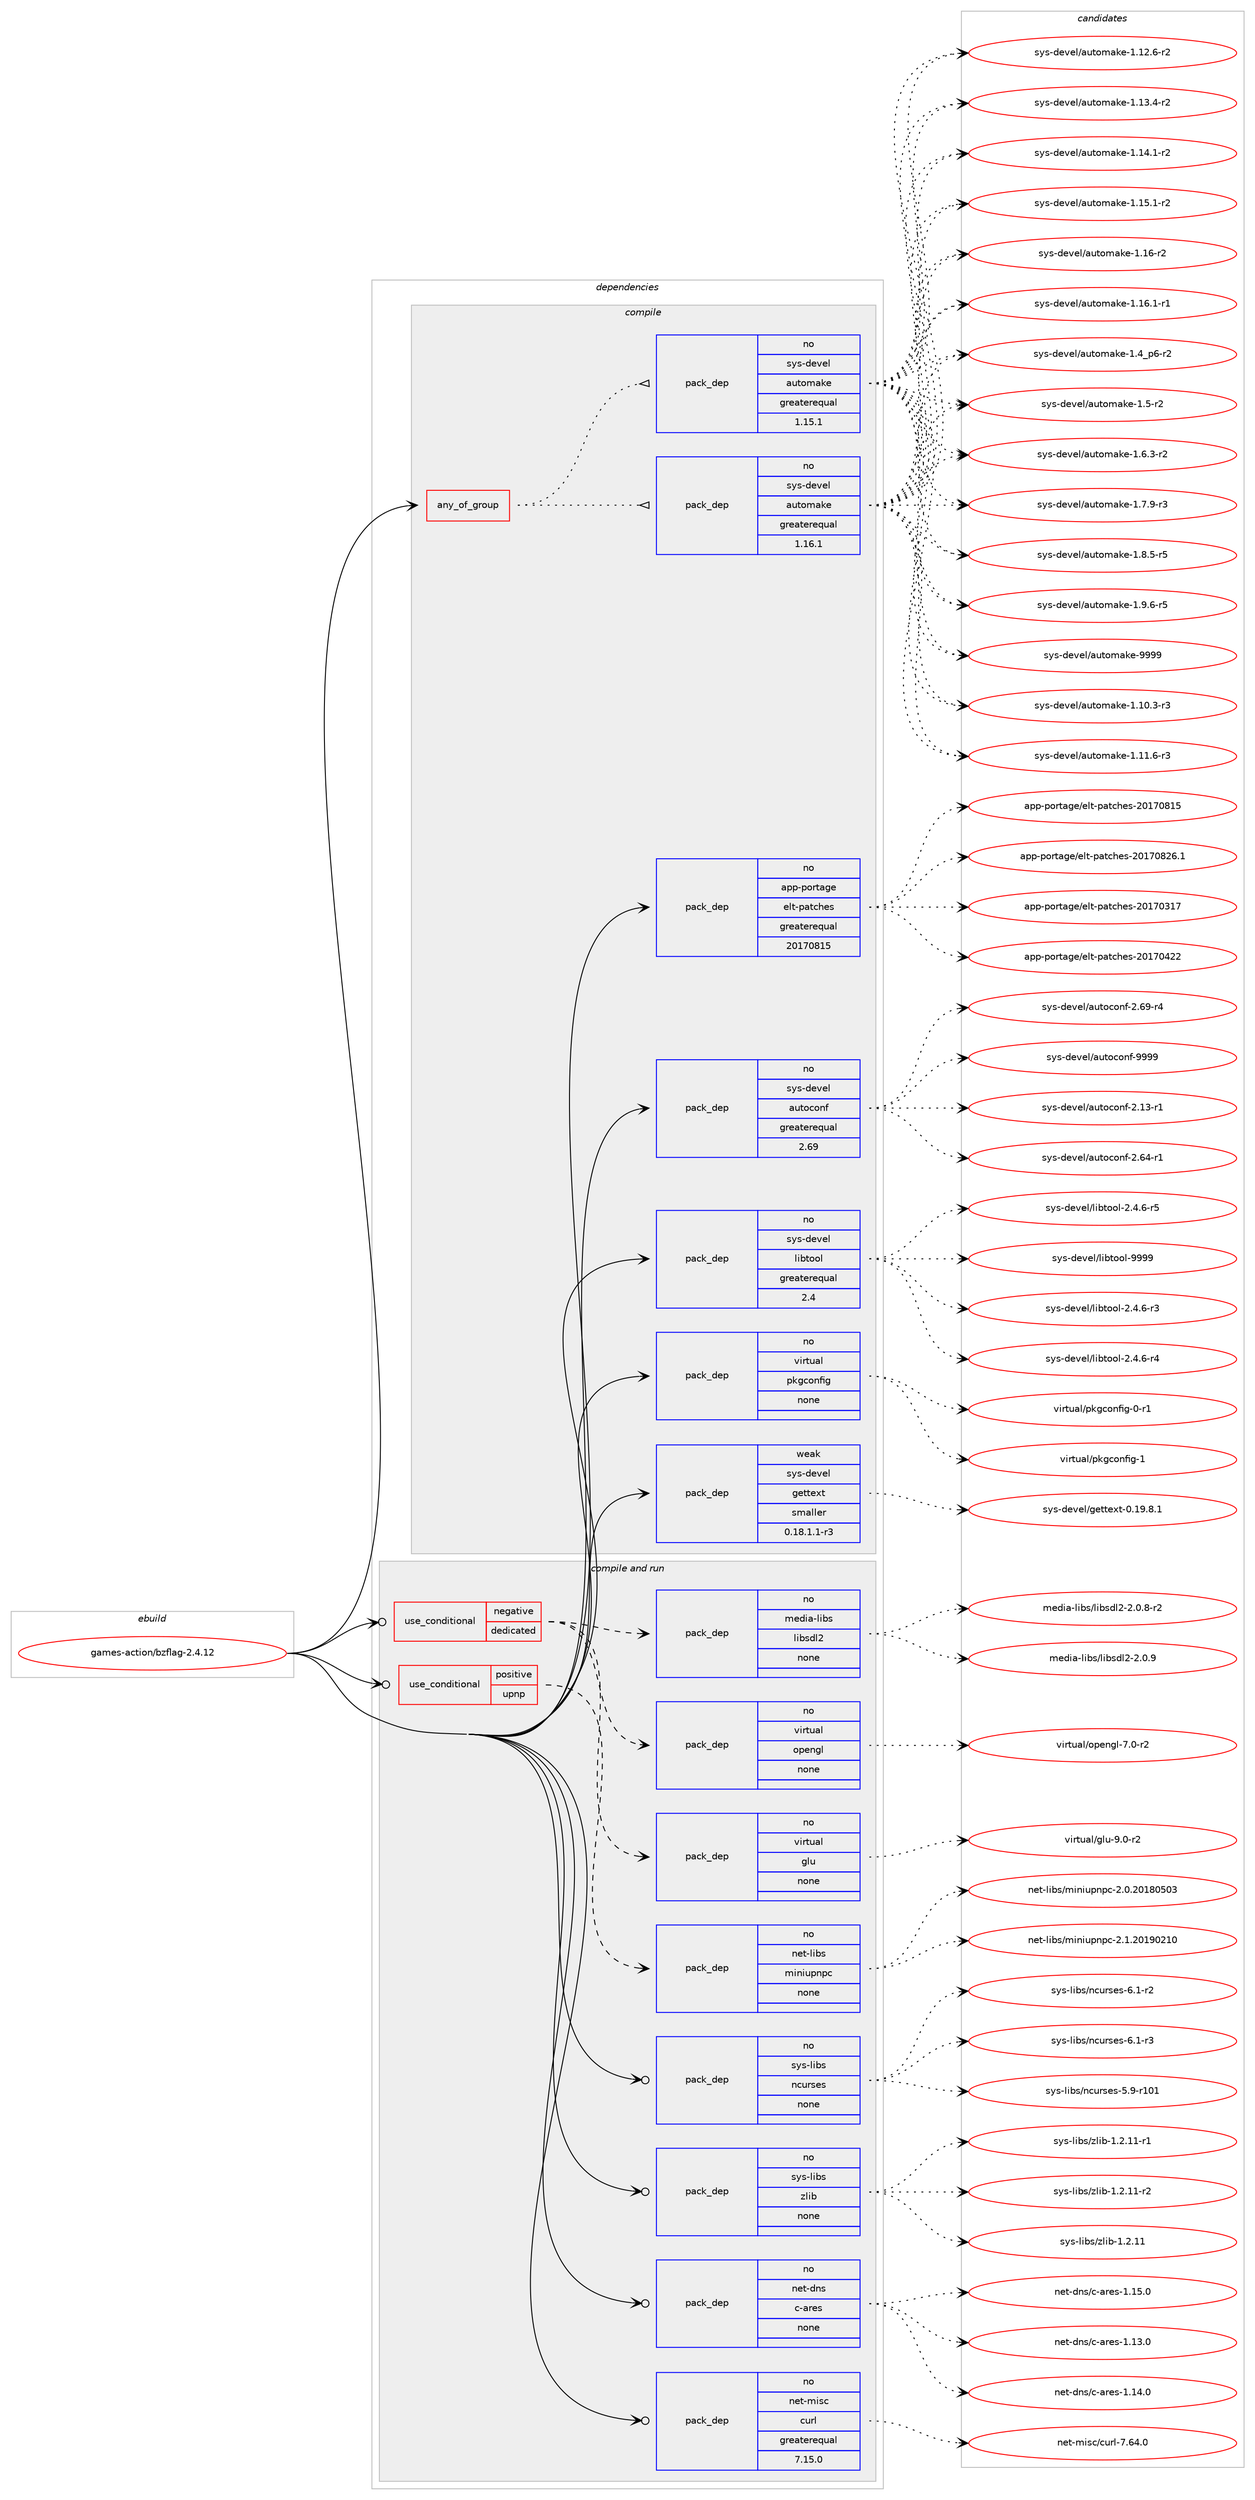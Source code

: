 digraph prolog {

# *************
# Graph options
# *************

newrank=true;
concentrate=true;
compound=true;
graph [rankdir=LR,fontname=Helvetica,fontsize=10,ranksep=1.5];#, ranksep=2.5, nodesep=0.2];
edge  [arrowhead=vee];
node  [fontname=Helvetica,fontsize=10];

# **********
# The ebuild
# **********

subgraph cluster_leftcol {
color=gray;
rank=same;
label=<<i>ebuild</i>>;
id [label="games-action/bzflag-2.4.12", color=red, width=4, href="../games-action/bzflag-2.4.12.svg"];
}

# ****************
# The dependencies
# ****************

subgraph cluster_midcol {
color=gray;
label=<<i>dependencies</i>>;
subgraph cluster_compile {
fillcolor="#eeeeee";
style=filled;
label=<<i>compile</i>>;
subgraph any23173 {
dependency1553070 [label=<<TABLE BORDER="0" CELLBORDER="1" CELLSPACING="0" CELLPADDING="4"><TR><TD CELLPADDING="10">any_of_group</TD></TR></TABLE>>, shape=none, color=red];subgraph pack1103339 {
dependency1553071 [label=<<TABLE BORDER="0" CELLBORDER="1" CELLSPACING="0" CELLPADDING="4" WIDTH="220"><TR><TD ROWSPAN="6" CELLPADDING="30">pack_dep</TD></TR><TR><TD WIDTH="110">no</TD></TR><TR><TD>sys-devel</TD></TR><TR><TD>automake</TD></TR><TR><TD>greaterequal</TD></TR><TR><TD>1.16.1</TD></TR></TABLE>>, shape=none, color=blue];
}
dependency1553070:e -> dependency1553071:w [weight=20,style="dotted",arrowhead="oinv"];
subgraph pack1103340 {
dependency1553072 [label=<<TABLE BORDER="0" CELLBORDER="1" CELLSPACING="0" CELLPADDING="4" WIDTH="220"><TR><TD ROWSPAN="6" CELLPADDING="30">pack_dep</TD></TR><TR><TD WIDTH="110">no</TD></TR><TR><TD>sys-devel</TD></TR><TR><TD>automake</TD></TR><TR><TD>greaterequal</TD></TR><TR><TD>1.15.1</TD></TR></TABLE>>, shape=none, color=blue];
}
dependency1553070:e -> dependency1553072:w [weight=20,style="dotted",arrowhead="oinv"];
}
id:e -> dependency1553070:w [weight=20,style="solid",arrowhead="vee"];
subgraph pack1103341 {
dependency1553073 [label=<<TABLE BORDER="0" CELLBORDER="1" CELLSPACING="0" CELLPADDING="4" WIDTH="220"><TR><TD ROWSPAN="6" CELLPADDING="30">pack_dep</TD></TR><TR><TD WIDTH="110">no</TD></TR><TR><TD>app-portage</TD></TR><TR><TD>elt-patches</TD></TR><TR><TD>greaterequal</TD></TR><TR><TD>20170815</TD></TR></TABLE>>, shape=none, color=blue];
}
id:e -> dependency1553073:w [weight=20,style="solid",arrowhead="vee"];
subgraph pack1103342 {
dependency1553074 [label=<<TABLE BORDER="0" CELLBORDER="1" CELLSPACING="0" CELLPADDING="4" WIDTH="220"><TR><TD ROWSPAN="6" CELLPADDING="30">pack_dep</TD></TR><TR><TD WIDTH="110">no</TD></TR><TR><TD>sys-devel</TD></TR><TR><TD>autoconf</TD></TR><TR><TD>greaterequal</TD></TR><TR><TD>2.69</TD></TR></TABLE>>, shape=none, color=blue];
}
id:e -> dependency1553074:w [weight=20,style="solid",arrowhead="vee"];
subgraph pack1103343 {
dependency1553075 [label=<<TABLE BORDER="0" CELLBORDER="1" CELLSPACING="0" CELLPADDING="4" WIDTH="220"><TR><TD ROWSPAN="6" CELLPADDING="30">pack_dep</TD></TR><TR><TD WIDTH="110">no</TD></TR><TR><TD>sys-devel</TD></TR><TR><TD>libtool</TD></TR><TR><TD>greaterequal</TD></TR><TR><TD>2.4</TD></TR></TABLE>>, shape=none, color=blue];
}
id:e -> dependency1553075:w [weight=20,style="solid",arrowhead="vee"];
subgraph pack1103344 {
dependency1553076 [label=<<TABLE BORDER="0" CELLBORDER="1" CELLSPACING="0" CELLPADDING="4" WIDTH="220"><TR><TD ROWSPAN="6" CELLPADDING="30">pack_dep</TD></TR><TR><TD WIDTH="110">no</TD></TR><TR><TD>virtual</TD></TR><TR><TD>pkgconfig</TD></TR><TR><TD>none</TD></TR><TR><TD></TD></TR></TABLE>>, shape=none, color=blue];
}
id:e -> dependency1553076:w [weight=20,style="solid",arrowhead="vee"];
subgraph pack1103345 {
dependency1553077 [label=<<TABLE BORDER="0" CELLBORDER="1" CELLSPACING="0" CELLPADDING="4" WIDTH="220"><TR><TD ROWSPAN="6" CELLPADDING="30">pack_dep</TD></TR><TR><TD WIDTH="110">weak</TD></TR><TR><TD>sys-devel</TD></TR><TR><TD>gettext</TD></TR><TR><TD>smaller</TD></TR><TR><TD>0.18.1.1-r3</TD></TR></TABLE>>, shape=none, color=blue];
}
id:e -> dependency1553077:w [weight=20,style="solid",arrowhead="vee"];
}
subgraph cluster_compileandrun {
fillcolor="#eeeeee";
style=filled;
label=<<i>compile and run</i>>;
subgraph cond425965 {
dependency1553078 [label=<<TABLE BORDER="0" CELLBORDER="1" CELLSPACING="0" CELLPADDING="4"><TR><TD ROWSPAN="3" CELLPADDING="10">use_conditional</TD></TR><TR><TD>negative</TD></TR><TR><TD>dedicated</TD></TR></TABLE>>, shape=none, color=red];
subgraph pack1103346 {
dependency1553079 [label=<<TABLE BORDER="0" CELLBORDER="1" CELLSPACING="0" CELLPADDING="4" WIDTH="220"><TR><TD ROWSPAN="6" CELLPADDING="30">pack_dep</TD></TR><TR><TD WIDTH="110">no</TD></TR><TR><TD>media-libs</TD></TR><TR><TD>libsdl2</TD></TR><TR><TD>none</TD></TR><TR><TD></TD></TR></TABLE>>, shape=none, color=blue];
}
dependency1553078:e -> dependency1553079:w [weight=20,style="dashed",arrowhead="vee"];
subgraph pack1103347 {
dependency1553080 [label=<<TABLE BORDER="0" CELLBORDER="1" CELLSPACING="0" CELLPADDING="4" WIDTH="220"><TR><TD ROWSPAN="6" CELLPADDING="30">pack_dep</TD></TR><TR><TD WIDTH="110">no</TD></TR><TR><TD>virtual</TD></TR><TR><TD>glu</TD></TR><TR><TD>none</TD></TR><TR><TD></TD></TR></TABLE>>, shape=none, color=blue];
}
dependency1553078:e -> dependency1553080:w [weight=20,style="dashed",arrowhead="vee"];
subgraph pack1103348 {
dependency1553081 [label=<<TABLE BORDER="0" CELLBORDER="1" CELLSPACING="0" CELLPADDING="4" WIDTH="220"><TR><TD ROWSPAN="6" CELLPADDING="30">pack_dep</TD></TR><TR><TD WIDTH="110">no</TD></TR><TR><TD>virtual</TD></TR><TR><TD>opengl</TD></TR><TR><TD>none</TD></TR><TR><TD></TD></TR></TABLE>>, shape=none, color=blue];
}
dependency1553078:e -> dependency1553081:w [weight=20,style="dashed",arrowhead="vee"];
}
id:e -> dependency1553078:w [weight=20,style="solid",arrowhead="odotvee"];
subgraph cond425966 {
dependency1553082 [label=<<TABLE BORDER="0" CELLBORDER="1" CELLSPACING="0" CELLPADDING="4"><TR><TD ROWSPAN="3" CELLPADDING="10">use_conditional</TD></TR><TR><TD>positive</TD></TR><TR><TD>upnp</TD></TR></TABLE>>, shape=none, color=red];
subgraph pack1103349 {
dependency1553083 [label=<<TABLE BORDER="0" CELLBORDER="1" CELLSPACING="0" CELLPADDING="4" WIDTH="220"><TR><TD ROWSPAN="6" CELLPADDING="30">pack_dep</TD></TR><TR><TD WIDTH="110">no</TD></TR><TR><TD>net-libs</TD></TR><TR><TD>miniupnpc</TD></TR><TR><TD>none</TD></TR><TR><TD></TD></TR></TABLE>>, shape=none, color=blue];
}
dependency1553082:e -> dependency1553083:w [weight=20,style="dashed",arrowhead="vee"];
}
id:e -> dependency1553082:w [weight=20,style="solid",arrowhead="odotvee"];
subgraph pack1103350 {
dependency1553084 [label=<<TABLE BORDER="0" CELLBORDER="1" CELLSPACING="0" CELLPADDING="4" WIDTH="220"><TR><TD ROWSPAN="6" CELLPADDING="30">pack_dep</TD></TR><TR><TD WIDTH="110">no</TD></TR><TR><TD>net-dns</TD></TR><TR><TD>c-ares</TD></TR><TR><TD>none</TD></TR><TR><TD></TD></TR></TABLE>>, shape=none, color=blue];
}
id:e -> dependency1553084:w [weight=20,style="solid",arrowhead="odotvee"];
subgraph pack1103351 {
dependency1553085 [label=<<TABLE BORDER="0" CELLBORDER="1" CELLSPACING="0" CELLPADDING="4" WIDTH="220"><TR><TD ROWSPAN="6" CELLPADDING="30">pack_dep</TD></TR><TR><TD WIDTH="110">no</TD></TR><TR><TD>net-misc</TD></TR><TR><TD>curl</TD></TR><TR><TD>greaterequal</TD></TR><TR><TD>7.15.0</TD></TR></TABLE>>, shape=none, color=blue];
}
id:e -> dependency1553085:w [weight=20,style="solid",arrowhead="odotvee"];
subgraph pack1103352 {
dependency1553086 [label=<<TABLE BORDER="0" CELLBORDER="1" CELLSPACING="0" CELLPADDING="4" WIDTH="220"><TR><TD ROWSPAN="6" CELLPADDING="30">pack_dep</TD></TR><TR><TD WIDTH="110">no</TD></TR><TR><TD>sys-libs</TD></TR><TR><TD>ncurses</TD></TR><TR><TD>none</TD></TR><TR><TD></TD></TR></TABLE>>, shape=none, color=blue];
}
id:e -> dependency1553086:w [weight=20,style="solid",arrowhead="odotvee"];
subgraph pack1103353 {
dependency1553087 [label=<<TABLE BORDER="0" CELLBORDER="1" CELLSPACING="0" CELLPADDING="4" WIDTH="220"><TR><TD ROWSPAN="6" CELLPADDING="30">pack_dep</TD></TR><TR><TD WIDTH="110">no</TD></TR><TR><TD>sys-libs</TD></TR><TR><TD>zlib</TD></TR><TR><TD>none</TD></TR><TR><TD></TD></TR></TABLE>>, shape=none, color=blue];
}
id:e -> dependency1553087:w [weight=20,style="solid",arrowhead="odotvee"];
}
subgraph cluster_run {
fillcolor="#eeeeee";
style=filled;
label=<<i>run</i>>;
}
}

# **************
# The candidates
# **************

subgraph cluster_choices {
rank=same;
color=gray;
label=<<i>candidates</i>>;

subgraph choice1103339 {
color=black;
nodesep=1;
choice11512111545100101118101108479711711611110997107101454946494846514511451 [label="sys-devel/automake-1.10.3-r3", color=red, width=4,href="../sys-devel/automake-1.10.3-r3.svg"];
choice11512111545100101118101108479711711611110997107101454946494946544511451 [label="sys-devel/automake-1.11.6-r3", color=red, width=4,href="../sys-devel/automake-1.11.6-r3.svg"];
choice11512111545100101118101108479711711611110997107101454946495046544511450 [label="sys-devel/automake-1.12.6-r2", color=red, width=4,href="../sys-devel/automake-1.12.6-r2.svg"];
choice11512111545100101118101108479711711611110997107101454946495146524511450 [label="sys-devel/automake-1.13.4-r2", color=red, width=4,href="../sys-devel/automake-1.13.4-r2.svg"];
choice11512111545100101118101108479711711611110997107101454946495246494511450 [label="sys-devel/automake-1.14.1-r2", color=red, width=4,href="../sys-devel/automake-1.14.1-r2.svg"];
choice11512111545100101118101108479711711611110997107101454946495346494511450 [label="sys-devel/automake-1.15.1-r2", color=red, width=4,href="../sys-devel/automake-1.15.1-r2.svg"];
choice1151211154510010111810110847971171161111099710710145494649544511450 [label="sys-devel/automake-1.16-r2", color=red, width=4,href="../sys-devel/automake-1.16-r2.svg"];
choice11512111545100101118101108479711711611110997107101454946495446494511449 [label="sys-devel/automake-1.16.1-r1", color=red, width=4,href="../sys-devel/automake-1.16.1-r1.svg"];
choice115121115451001011181011084797117116111109971071014549465295112544511450 [label="sys-devel/automake-1.4_p6-r2", color=red, width=4,href="../sys-devel/automake-1.4_p6-r2.svg"];
choice11512111545100101118101108479711711611110997107101454946534511450 [label="sys-devel/automake-1.5-r2", color=red, width=4,href="../sys-devel/automake-1.5-r2.svg"];
choice115121115451001011181011084797117116111109971071014549465446514511450 [label="sys-devel/automake-1.6.3-r2", color=red, width=4,href="../sys-devel/automake-1.6.3-r2.svg"];
choice115121115451001011181011084797117116111109971071014549465546574511451 [label="sys-devel/automake-1.7.9-r3", color=red, width=4,href="../sys-devel/automake-1.7.9-r3.svg"];
choice115121115451001011181011084797117116111109971071014549465646534511453 [label="sys-devel/automake-1.8.5-r5", color=red, width=4,href="../sys-devel/automake-1.8.5-r5.svg"];
choice115121115451001011181011084797117116111109971071014549465746544511453 [label="sys-devel/automake-1.9.6-r5", color=red, width=4,href="../sys-devel/automake-1.9.6-r5.svg"];
choice115121115451001011181011084797117116111109971071014557575757 [label="sys-devel/automake-9999", color=red, width=4,href="../sys-devel/automake-9999.svg"];
dependency1553071:e -> choice11512111545100101118101108479711711611110997107101454946494846514511451:w [style=dotted,weight="100"];
dependency1553071:e -> choice11512111545100101118101108479711711611110997107101454946494946544511451:w [style=dotted,weight="100"];
dependency1553071:e -> choice11512111545100101118101108479711711611110997107101454946495046544511450:w [style=dotted,weight="100"];
dependency1553071:e -> choice11512111545100101118101108479711711611110997107101454946495146524511450:w [style=dotted,weight="100"];
dependency1553071:e -> choice11512111545100101118101108479711711611110997107101454946495246494511450:w [style=dotted,weight="100"];
dependency1553071:e -> choice11512111545100101118101108479711711611110997107101454946495346494511450:w [style=dotted,weight="100"];
dependency1553071:e -> choice1151211154510010111810110847971171161111099710710145494649544511450:w [style=dotted,weight="100"];
dependency1553071:e -> choice11512111545100101118101108479711711611110997107101454946495446494511449:w [style=dotted,weight="100"];
dependency1553071:e -> choice115121115451001011181011084797117116111109971071014549465295112544511450:w [style=dotted,weight="100"];
dependency1553071:e -> choice11512111545100101118101108479711711611110997107101454946534511450:w [style=dotted,weight="100"];
dependency1553071:e -> choice115121115451001011181011084797117116111109971071014549465446514511450:w [style=dotted,weight="100"];
dependency1553071:e -> choice115121115451001011181011084797117116111109971071014549465546574511451:w [style=dotted,weight="100"];
dependency1553071:e -> choice115121115451001011181011084797117116111109971071014549465646534511453:w [style=dotted,weight="100"];
dependency1553071:e -> choice115121115451001011181011084797117116111109971071014549465746544511453:w [style=dotted,weight="100"];
dependency1553071:e -> choice115121115451001011181011084797117116111109971071014557575757:w [style=dotted,weight="100"];
}
subgraph choice1103340 {
color=black;
nodesep=1;
choice11512111545100101118101108479711711611110997107101454946494846514511451 [label="sys-devel/automake-1.10.3-r3", color=red, width=4,href="../sys-devel/automake-1.10.3-r3.svg"];
choice11512111545100101118101108479711711611110997107101454946494946544511451 [label="sys-devel/automake-1.11.6-r3", color=red, width=4,href="../sys-devel/automake-1.11.6-r3.svg"];
choice11512111545100101118101108479711711611110997107101454946495046544511450 [label="sys-devel/automake-1.12.6-r2", color=red, width=4,href="../sys-devel/automake-1.12.6-r2.svg"];
choice11512111545100101118101108479711711611110997107101454946495146524511450 [label="sys-devel/automake-1.13.4-r2", color=red, width=4,href="../sys-devel/automake-1.13.4-r2.svg"];
choice11512111545100101118101108479711711611110997107101454946495246494511450 [label="sys-devel/automake-1.14.1-r2", color=red, width=4,href="../sys-devel/automake-1.14.1-r2.svg"];
choice11512111545100101118101108479711711611110997107101454946495346494511450 [label="sys-devel/automake-1.15.1-r2", color=red, width=4,href="../sys-devel/automake-1.15.1-r2.svg"];
choice1151211154510010111810110847971171161111099710710145494649544511450 [label="sys-devel/automake-1.16-r2", color=red, width=4,href="../sys-devel/automake-1.16-r2.svg"];
choice11512111545100101118101108479711711611110997107101454946495446494511449 [label="sys-devel/automake-1.16.1-r1", color=red, width=4,href="../sys-devel/automake-1.16.1-r1.svg"];
choice115121115451001011181011084797117116111109971071014549465295112544511450 [label="sys-devel/automake-1.4_p6-r2", color=red, width=4,href="../sys-devel/automake-1.4_p6-r2.svg"];
choice11512111545100101118101108479711711611110997107101454946534511450 [label="sys-devel/automake-1.5-r2", color=red, width=4,href="../sys-devel/automake-1.5-r2.svg"];
choice115121115451001011181011084797117116111109971071014549465446514511450 [label="sys-devel/automake-1.6.3-r2", color=red, width=4,href="../sys-devel/automake-1.6.3-r2.svg"];
choice115121115451001011181011084797117116111109971071014549465546574511451 [label="sys-devel/automake-1.7.9-r3", color=red, width=4,href="../sys-devel/automake-1.7.9-r3.svg"];
choice115121115451001011181011084797117116111109971071014549465646534511453 [label="sys-devel/automake-1.8.5-r5", color=red, width=4,href="../sys-devel/automake-1.8.5-r5.svg"];
choice115121115451001011181011084797117116111109971071014549465746544511453 [label="sys-devel/automake-1.9.6-r5", color=red, width=4,href="../sys-devel/automake-1.9.6-r5.svg"];
choice115121115451001011181011084797117116111109971071014557575757 [label="sys-devel/automake-9999", color=red, width=4,href="../sys-devel/automake-9999.svg"];
dependency1553072:e -> choice11512111545100101118101108479711711611110997107101454946494846514511451:w [style=dotted,weight="100"];
dependency1553072:e -> choice11512111545100101118101108479711711611110997107101454946494946544511451:w [style=dotted,weight="100"];
dependency1553072:e -> choice11512111545100101118101108479711711611110997107101454946495046544511450:w [style=dotted,weight="100"];
dependency1553072:e -> choice11512111545100101118101108479711711611110997107101454946495146524511450:w [style=dotted,weight="100"];
dependency1553072:e -> choice11512111545100101118101108479711711611110997107101454946495246494511450:w [style=dotted,weight="100"];
dependency1553072:e -> choice11512111545100101118101108479711711611110997107101454946495346494511450:w [style=dotted,weight="100"];
dependency1553072:e -> choice1151211154510010111810110847971171161111099710710145494649544511450:w [style=dotted,weight="100"];
dependency1553072:e -> choice11512111545100101118101108479711711611110997107101454946495446494511449:w [style=dotted,weight="100"];
dependency1553072:e -> choice115121115451001011181011084797117116111109971071014549465295112544511450:w [style=dotted,weight="100"];
dependency1553072:e -> choice11512111545100101118101108479711711611110997107101454946534511450:w [style=dotted,weight="100"];
dependency1553072:e -> choice115121115451001011181011084797117116111109971071014549465446514511450:w [style=dotted,weight="100"];
dependency1553072:e -> choice115121115451001011181011084797117116111109971071014549465546574511451:w [style=dotted,weight="100"];
dependency1553072:e -> choice115121115451001011181011084797117116111109971071014549465646534511453:w [style=dotted,weight="100"];
dependency1553072:e -> choice115121115451001011181011084797117116111109971071014549465746544511453:w [style=dotted,weight="100"];
dependency1553072:e -> choice115121115451001011181011084797117116111109971071014557575757:w [style=dotted,weight="100"];
}
subgraph choice1103341 {
color=black;
nodesep=1;
choice97112112451121111141169710310147101108116451129711699104101115455048495548514955 [label="app-portage/elt-patches-20170317", color=red, width=4,href="../app-portage/elt-patches-20170317.svg"];
choice97112112451121111141169710310147101108116451129711699104101115455048495548525050 [label="app-portage/elt-patches-20170422", color=red, width=4,href="../app-portage/elt-patches-20170422.svg"];
choice97112112451121111141169710310147101108116451129711699104101115455048495548564953 [label="app-portage/elt-patches-20170815", color=red, width=4,href="../app-portage/elt-patches-20170815.svg"];
choice971121124511211111411697103101471011081164511297116991041011154550484955485650544649 [label="app-portage/elt-patches-20170826.1", color=red, width=4,href="../app-portage/elt-patches-20170826.1.svg"];
dependency1553073:e -> choice97112112451121111141169710310147101108116451129711699104101115455048495548514955:w [style=dotted,weight="100"];
dependency1553073:e -> choice97112112451121111141169710310147101108116451129711699104101115455048495548525050:w [style=dotted,weight="100"];
dependency1553073:e -> choice97112112451121111141169710310147101108116451129711699104101115455048495548564953:w [style=dotted,weight="100"];
dependency1553073:e -> choice971121124511211111411697103101471011081164511297116991041011154550484955485650544649:w [style=dotted,weight="100"];
}
subgraph choice1103342 {
color=black;
nodesep=1;
choice1151211154510010111810110847971171161119911111010245504649514511449 [label="sys-devel/autoconf-2.13-r1", color=red, width=4,href="../sys-devel/autoconf-2.13-r1.svg"];
choice1151211154510010111810110847971171161119911111010245504654524511449 [label="sys-devel/autoconf-2.64-r1", color=red, width=4,href="../sys-devel/autoconf-2.64-r1.svg"];
choice1151211154510010111810110847971171161119911111010245504654574511452 [label="sys-devel/autoconf-2.69-r4", color=red, width=4,href="../sys-devel/autoconf-2.69-r4.svg"];
choice115121115451001011181011084797117116111991111101024557575757 [label="sys-devel/autoconf-9999", color=red, width=4,href="../sys-devel/autoconf-9999.svg"];
dependency1553074:e -> choice1151211154510010111810110847971171161119911111010245504649514511449:w [style=dotted,weight="100"];
dependency1553074:e -> choice1151211154510010111810110847971171161119911111010245504654524511449:w [style=dotted,weight="100"];
dependency1553074:e -> choice1151211154510010111810110847971171161119911111010245504654574511452:w [style=dotted,weight="100"];
dependency1553074:e -> choice115121115451001011181011084797117116111991111101024557575757:w [style=dotted,weight="100"];
}
subgraph choice1103343 {
color=black;
nodesep=1;
choice1151211154510010111810110847108105981161111111084550465246544511451 [label="sys-devel/libtool-2.4.6-r3", color=red, width=4,href="../sys-devel/libtool-2.4.6-r3.svg"];
choice1151211154510010111810110847108105981161111111084550465246544511452 [label="sys-devel/libtool-2.4.6-r4", color=red, width=4,href="../sys-devel/libtool-2.4.6-r4.svg"];
choice1151211154510010111810110847108105981161111111084550465246544511453 [label="sys-devel/libtool-2.4.6-r5", color=red, width=4,href="../sys-devel/libtool-2.4.6-r5.svg"];
choice1151211154510010111810110847108105981161111111084557575757 [label="sys-devel/libtool-9999", color=red, width=4,href="../sys-devel/libtool-9999.svg"];
dependency1553075:e -> choice1151211154510010111810110847108105981161111111084550465246544511451:w [style=dotted,weight="100"];
dependency1553075:e -> choice1151211154510010111810110847108105981161111111084550465246544511452:w [style=dotted,weight="100"];
dependency1553075:e -> choice1151211154510010111810110847108105981161111111084550465246544511453:w [style=dotted,weight="100"];
dependency1553075:e -> choice1151211154510010111810110847108105981161111111084557575757:w [style=dotted,weight="100"];
}
subgraph choice1103344 {
color=black;
nodesep=1;
choice11810511411611797108471121071039911111010210510345484511449 [label="virtual/pkgconfig-0-r1", color=red, width=4,href="../virtual/pkgconfig-0-r1.svg"];
choice1181051141161179710847112107103991111101021051034549 [label="virtual/pkgconfig-1", color=red, width=4,href="../virtual/pkgconfig-1.svg"];
dependency1553076:e -> choice11810511411611797108471121071039911111010210510345484511449:w [style=dotted,weight="100"];
dependency1553076:e -> choice1181051141161179710847112107103991111101021051034549:w [style=dotted,weight="100"];
}
subgraph choice1103345 {
color=black;
nodesep=1;
choice1151211154510010111810110847103101116116101120116454846495746564649 [label="sys-devel/gettext-0.19.8.1", color=red, width=4,href="../sys-devel/gettext-0.19.8.1.svg"];
dependency1553077:e -> choice1151211154510010111810110847103101116116101120116454846495746564649:w [style=dotted,weight="100"];
}
subgraph choice1103346 {
color=black;
nodesep=1;
choice1091011001059745108105981154710810598115100108504550464846564511450 [label="media-libs/libsdl2-2.0.8-r2", color=red, width=4,href="../media-libs/libsdl2-2.0.8-r2.svg"];
choice109101100105974510810598115471081059811510010850455046484657 [label="media-libs/libsdl2-2.0.9", color=red, width=4,href="../media-libs/libsdl2-2.0.9.svg"];
dependency1553079:e -> choice1091011001059745108105981154710810598115100108504550464846564511450:w [style=dotted,weight="100"];
dependency1553079:e -> choice109101100105974510810598115471081059811510010850455046484657:w [style=dotted,weight="100"];
}
subgraph choice1103347 {
color=black;
nodesep=1;
choice1181051141161179710847103108117455746484511450 [label="virtual/glu-9.0-r2", color=red, width=4,href="../virtual/glu-9.0-r2.svg"];
dependency1553080:e -> choice1181051141161179710847103108117455746484511450:w [style=dotted,weight="100"];
}
subgraph choice1103348 {
color=black;
nodesep=1;
choice1181051141161179710847111112101110103108455546484511450 [label="virtual/opengl-7.0-r2", color=red, width=4,href="../virtual/opengl-7.0-r2.svg"];
dependency1553081:e -> choice1181051141161179710847111112101110103108455546484511450:w [style=dotted,weight="100"];
}
subgraph choice1103349 {
color=black;
nodesep=1;
choice1101011164510810598115471091051101051171121101129945504648465048495648534851 [label="net-libs/miniupnpc-2.0.20180503", color=red, width=4,href="../net-libs/miniupnpc-2.0.20180503.svg"];
choice1101011164510810598115471091051101051171121101129945504649465048495748504948 [label="net-libs/miniupnpc-2.1.20190210", color=red, width=4,href="../net-libs/miniupnpc-2.1.20190210.svg"];
dependency1553083:e -> choice1101011164510810598115471091051101051171121101129945504648465048495648534851:w [style=dotted,weight="100"];
dependency1553083:e -> choice1101011164510810598115471091051101051171121101129945504649465048495748504948:w [style=dotted,weight="100"];
}
subgraph choice1103350 {
color=black;
nodesep=1;
choice110101116451001101154799459711410111545494649514648 [label="net-dns/c-ares-1.13.0", color=red, width=4,href="../net-dns/c-ares-1.13.0.svg"];
choice110101116451001101154799459711410111545494649524648 [label="net-dns/c-ares-1.14.0", color=red, width=4,href="../net-dns/c-ares-1.14.0.svg"];
choice110101116451001101154799459711410111545494649534648 [label="net-dns/c-ares-1.15.0", color=red, width=4,href="../net-dns/c-ares-1.15.0.svg"];
dependency1553084:e -> choice110101116451001101154799459711410111545494649514648:w [style=dotted,weight="100"];
dependency1553084:e -> choice110101116451001101154799459711410111545494649524648:w [style=dotted,weight="100"];
dependency1553084:e -> choice110101116451001101154799459711410111545494649534648:w [style=dotted,weight="100"];
}
subgraph choice1103351 {
color=black;
nodesep=1;
choice1101011164510910511599479911711410845554654524648 [label="net-misc/curl-7.64.0", color=red, width=4,href="../net-misc/curl-7.64.0.svg"];
dependency1553085:e -> choice1101011164510910511599479911711410845554654524648:w [style=dotted,weight="100"];
}
subgraph choice1103352 {
color=black;
nodesep=1;
choice115121115451081059811547110991171141151011154553465745114494849 [label="sys-libs/ncurses-5.9-r101", color=red, width=4,href="../sys-libs/ncurses-5.9-r101.svg"];
choice11512111545108105981154711099117114115101115455446494511450 [label="sys-libs/ncurses-6.1-r2", color=red, width=4,href="../sys-libs/ncurses-6.1-r2.svg"];
choice11512111545108105981154711099117114115101115455446494511451 [label="sys-libs/ncurses-6.1-r3", color=red, width=4,href="../sys-libs/ncurses-6.1-r3.svg"];
dependency1553086:e -> choice115121115451081059811547110991171141151011154553465745114494849:w [style=dotted,weight="100"];
dependency1553086:e -> choice11512111545108105981154711099117114115101115455446494511450:w [style=dotted,weight="100"];
dependency1553086:e -> choice11512111545108105981154711099117114115101115455446494511451:w [style=dotted,weight="100"];
}
subgraph choice1103353 {
color=black;
nodesep=1;
choice1151211154510810598115471221081059845494650464949 [label="sys-libs/zlib-1.2.11", color=red, width=4,href="../sys-libs/zlib-1.2.11.svg"];
choice11512111545108105981154712210810598454946504649494511449 [label="sys-libs/zlib-1.2.11-r1", color=red, width=4,href="../sys-libs/zlib-1.2.11-r1.svg"];
choice11512111545108105981154712210810598454946504649494511450 [label="sys-libs/zlib-1.2.11-r2", color=red, width=4,href="../sys-libs/zlib-1.2.11-r2.svg"];
dependency1553087:e -> choice1151211154510810598115471221081059845494650464949:w [style=dotted,weight="100"];
dependency1553087:e -> choice11512111545108105981154712210810598454946504649494511449:w [style=dotted,weight="100"];
dependency1553087:e -> choice11512111545108105981154712210810598454946504649494511450:w [style=dotted,weight="100"];
}
}

}
